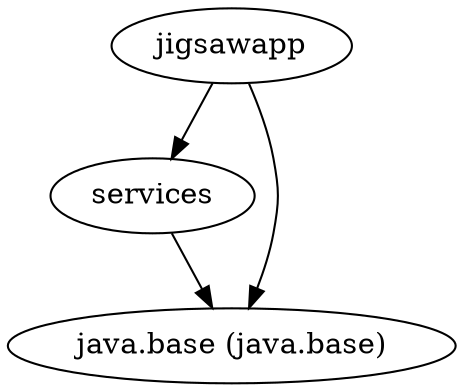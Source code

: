 digraph "summary" {
  "services"                                         -> "java.base (java.base)";
  "jigsawapp"                                        -> "java.base (java.base)";
  "jigsawapp"                                        -> "services";
}
